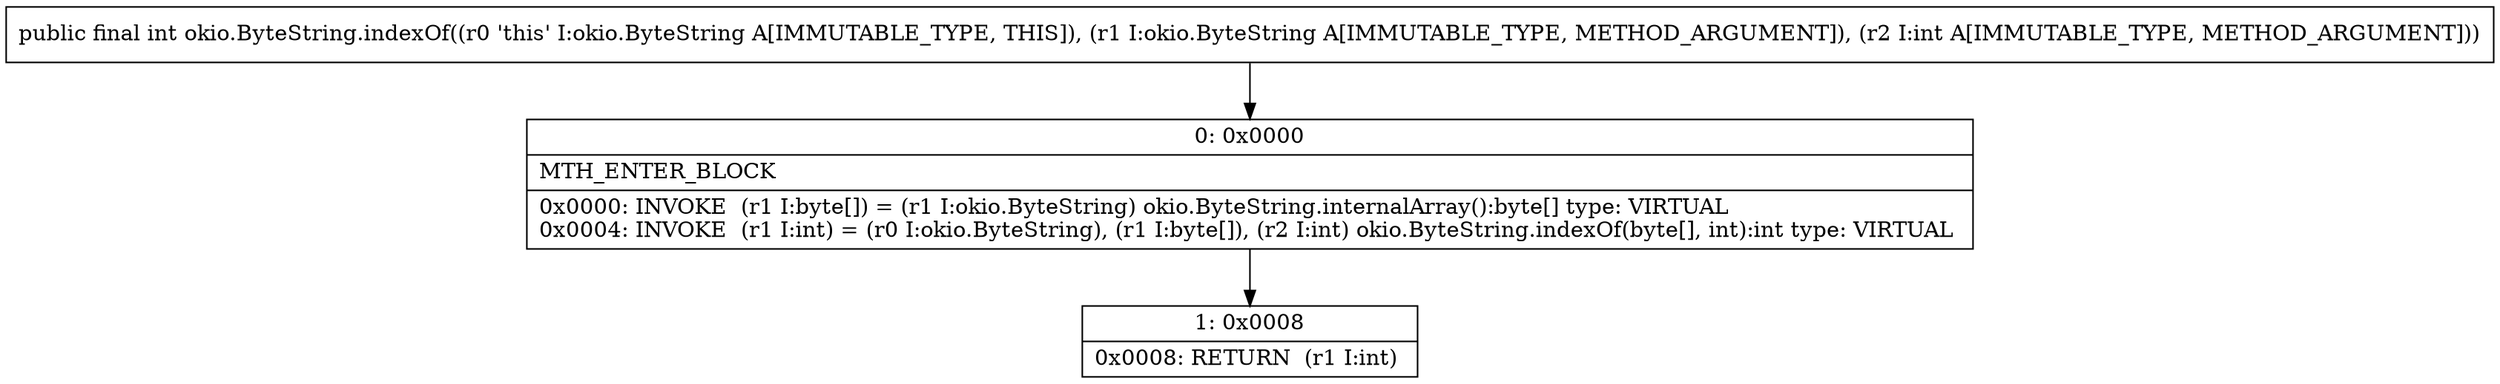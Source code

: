 digraph "CFG forokio.ByteString.indexOf(Lokio\/ByteString;I)I" {
Node_0 [shape=record,label="{0\:\ 0x0000|MTH_ENTER_BLOCK\l|0x0000: INVOKE  (r1 I:byte[]) = (r1 I:okio.ByteString) okio.ByteString.internalArray():byte[] type: VIRTUAL \l0x0004: INVOKE  (r1 I:int) = (r0 I:okio.ByteString), (r1 I:byte[]), (r2 I:int) okio.ByteString.indexOf(byte[], int):int type: VIRTUAL \l}"];
Node_1 [shape=record,label="{1\:\ 0x0008|0x0008: RETURN  (r1 I:int) \l}"];
MethodNode[shape=record,label="{public final int okio.ByteString.indexOf((r0 'this' I:okio.ByteString A[IMMUTABLE_TYPE, THIS]), (r1 I:okio.ByteString A[IMMUTABLE_TYPE, METHOD_ARGUMENT]), (r2 I:int A[IMMUTABLE_TYPE, METHOD_ARGUMENT])) }"];
MethodNode -> Node_0;
Node_0 -> Node_1;
}

